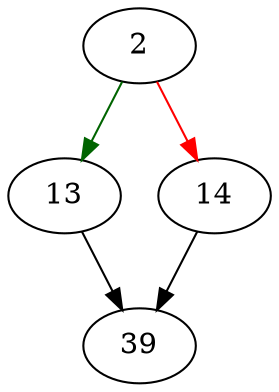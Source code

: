 strict digraph "sqlite3VdbeChangeToNoop" {
	// Node definitions.
	2 [entry=true];
	13;
	14;
	39;

	// Edge definitions.
	2 -> 13 [
		color=darkgreen
		cond=true
	];
	2 -> 14 [
		color=red
		cond=false
	];
	13 -> 39;
	14 -> 39;
}